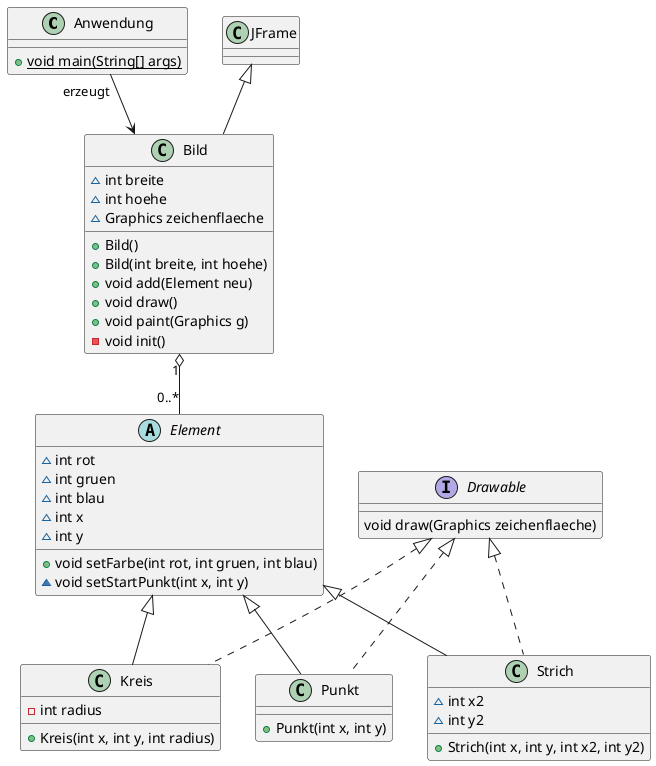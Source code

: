 @startuml

class Anwendung [[java:oop.beispiel.Anwendung]] {
	+{static}void main(String[] args)
}
 Anwendung  "erzeugt" --> Bild

class Bild [[java:oop.beispiel.Bild]] {
	~int breite
	~int hoehe
	~Graphics zeichenflaeche
	+Bild()
	+Bild(int breite, int hoehe)
	+void add(Element neu)
	+void draw()
	+void paint(Graphics g)
	-void init()
}
class JFrame [[java:javax.swing.JFrame]] {
}
JFrame <|-- Bild

abstract class Element [[java:oop.beispiel.Element]] {
	~int rot
	~int gruen
	~int blau
	~int x
	~int y
	+void setFarbe(int rot, int gruen, int blau)
	~void setStartPunkt(int x, int y)
}

Bild "1" o-- "0..*" Element

interface Drawable [[java:oop.beispiel.Drawable]] {
	void draw(Graphics zeichenflaeche)
}

class Kreis [[java:oop.beispiel.Kreis]] {
	-int radius
	+Kreis(int x, int y, int radius)
}
Element <|-- Kreis

Drawable <|.. Kreis

class Punkt [[java:oop.beispiel.Punkt]] {
	+Punkt(int x, int y)
}
Element <|-- Punkt
Drawable <|.. Punkt

class Strich [[java:oop.beispiel.Strich]] {
	~int x2
	~int y2
	+Strich(int x, int y, int x2, int y2)
}
Element <|-- Strich
Drawable <|.. Strich


@enduml
